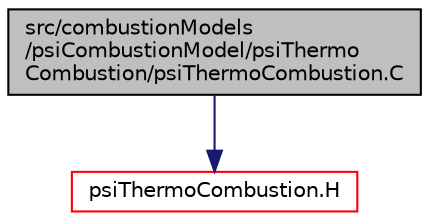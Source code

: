 digraph "src/combustionModels/psiCombustionModel/psiThermoCombustion/psiThermoCombustion.C"
{
  bgcolor="transparent";
  edge [fontname="Helvetica",fontsize="10",labelfontname="Helvetica",labelfontsize="10"];
  node [fontname="Helvetica",fontsize="10",shape=record];
  Node1 [label="src/combustionModels\l/psiCombustionModel/psiThermo\lCombustion/psiThermoCombustion.C",height=0.2,width=0.4,color="black", fillcolor="grey75", style="filled", fontcolor="black"];
  Node1 -> Node2 [color="midnightblue",fontsize="10",style="solid",fontname="Helvetica"];
  Node2 [label="psiThermoCombustion.H",height=0.2,width=0.4,color="red",URL="$a04667.html"];
}

